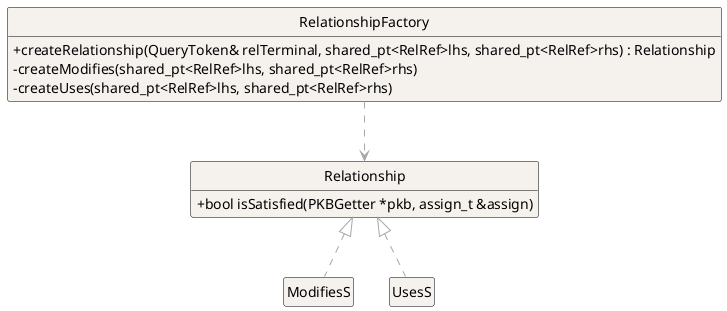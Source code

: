 @startuml


skinparam classAttributeIconSize 0

hide method
hide attribute
hide circle

skinparam class {
    BackgroundColor #F5F2EE
    ArrowColor #a6a6a6
    BorderColor #000000
}

show RelationshipFactory method
class RelationshipFactory {
+ createRelationship(QueryToken& relTerminal, shared_pt<RelRef>lhs, shared_pt<RelRef>rhs) : Relationship
- createModifies(shared_pt<RelRef>lhs, shared_pt<RelRef>rhs)
- createUses(shared_pt<RelRef>lhs, shared_pt<RelRef>rhs)
}

show Relationship method
class Relationship {
+ bool isSatisfied(PKBGetter *pkb, assign_t &assign)
}

class ModifiesS {}
class UsesS {}

UsesS .up.|> Relationship
ModifiesS .up.|> Relationship

RelationshipFactory ..> Relationship



@enduml